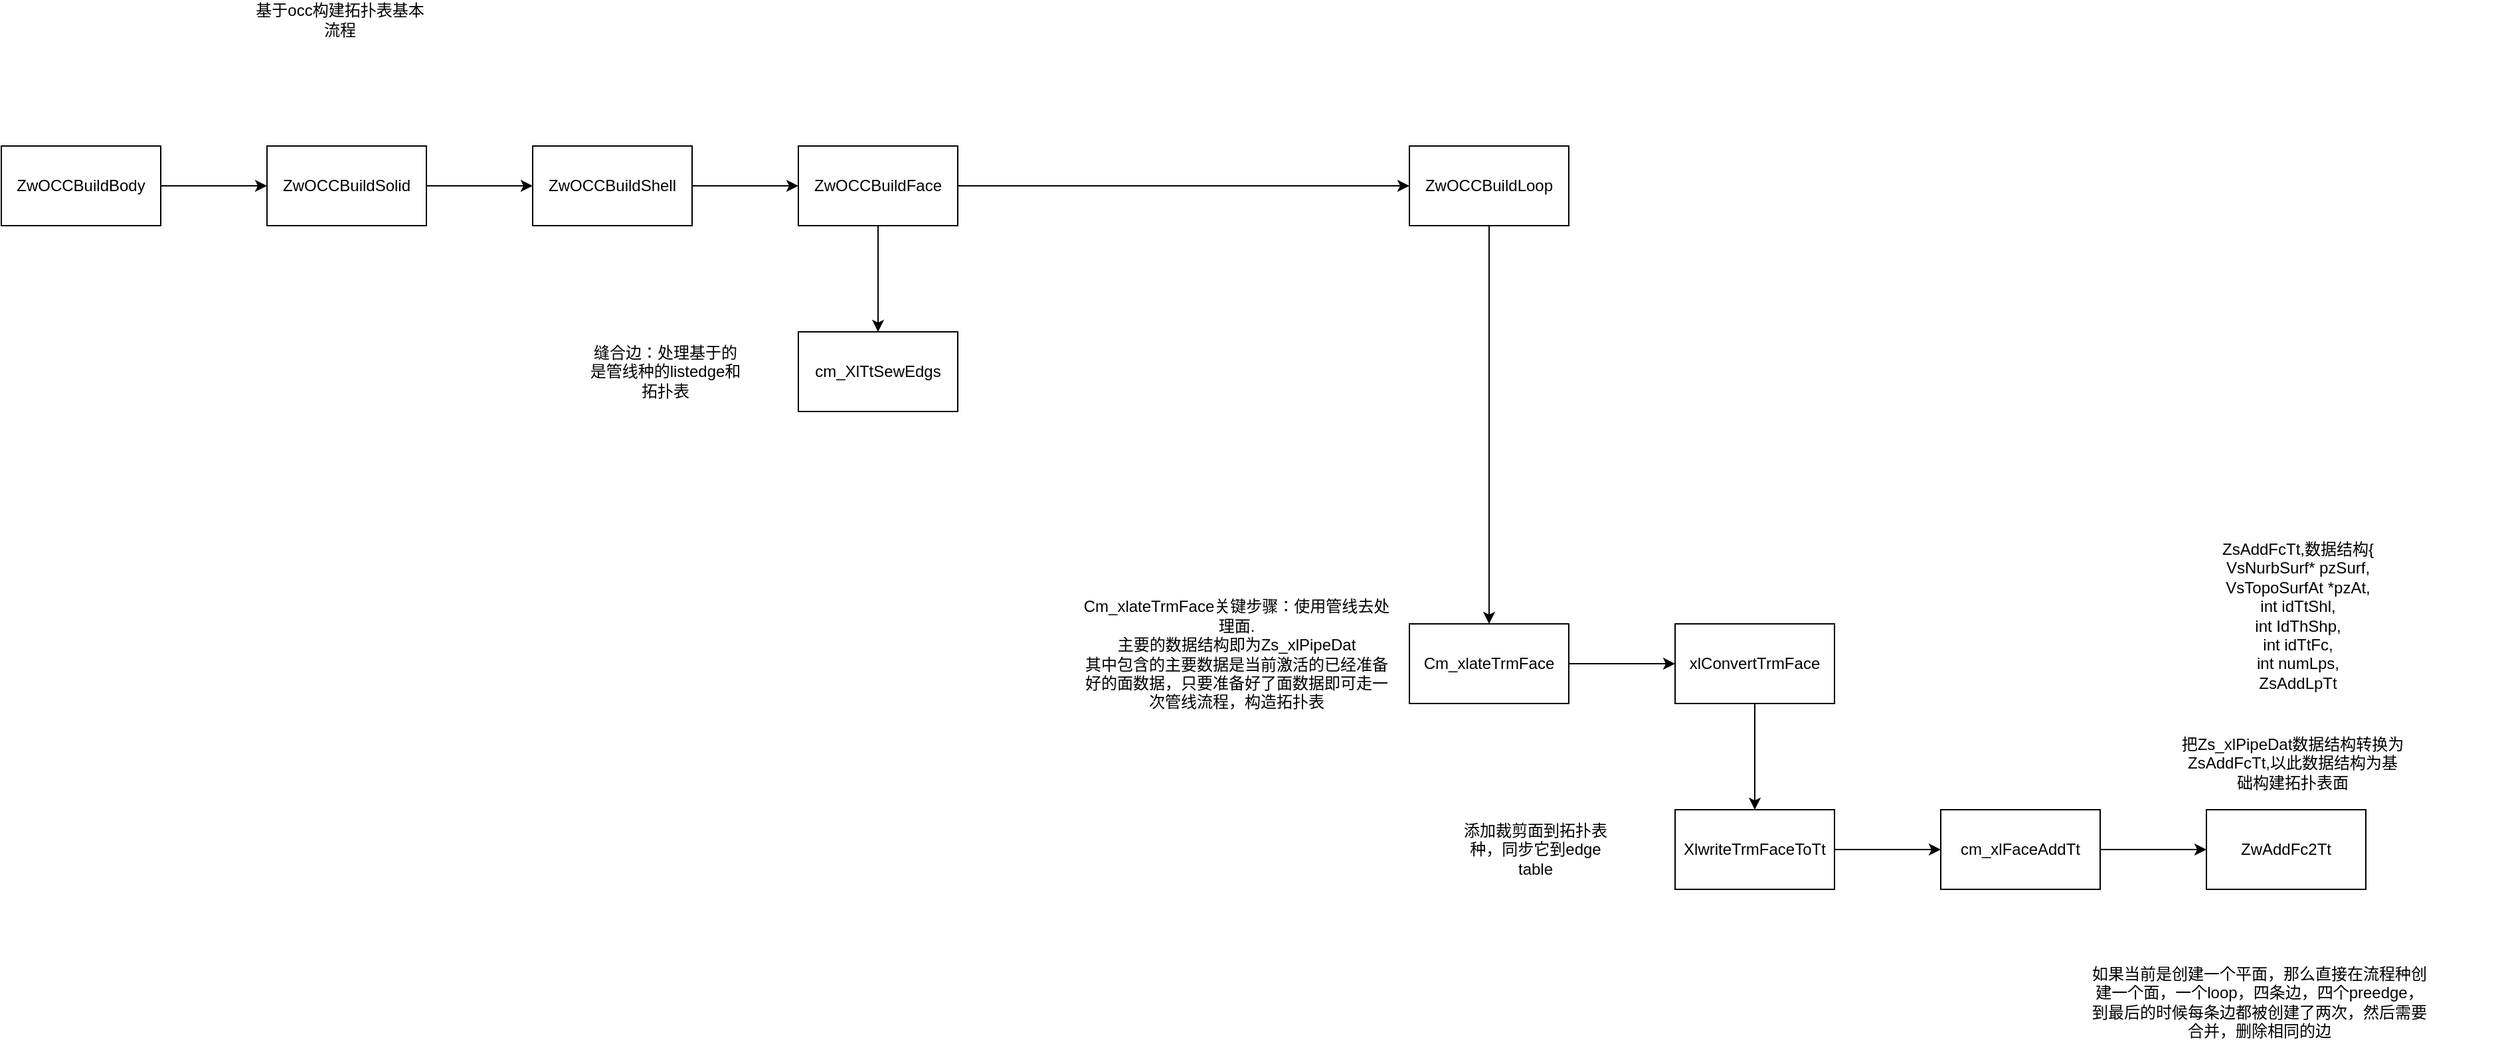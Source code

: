 <mxfile version="24.8.4">
  <diagram name="第 1 页" id="ybheiKlgZ1PPVYXB1ZRW">
    <mxGraphModel dx="1877" dy="618" grid="1" gridSize="10" guides="1" tooltips="1" connect="1" arrows="1" fold="1" page="1" pageScale="1" pageWidth="827" pageHeight="1169" math="0" shadow="0">
      <root>
        <mxCell id="0" />
        <mxCell id="1" parent="0" />
        <mxCell id="J-2XLEKzVSlw2GGMpIok-4" value="" style="edgeStyle=orthogonalEdgeStyle;rounded=0;orthogonalLoop=1;jettySize=auto;html=1;" parent="1" source="J-2XLEKzVSlw2GGMpIok-1" target="J-2XLEKzVSlw2GGMpIok-3" edge="1">
          <mxGeometry relative="1" as="geometry" />
        </mxCell>
        <mxCell id="J-2XLEKzVSlw2GGMpIok-1" value="ZwOCCBuildBody" style="rounded=0;whiteSpace=wrap;html=1;" parent="1" vertex="1">
          <mxGeometry x="-190" y="300" width="120" height="60" as="geometry" />
        </mxCell>
        <mxCell id="J-2XLEKzVSlw2GGMpIok-2" value="基于occ构建拓扑表基本流程" style="text;html=1;align=center;verticalAlign=middle;whiteSpace=wrap;rounded=0;" parent="1" vertex="1">
          <mxGeometry y="190" width="130" height="30" as="geometry" />
        </mxCell>
        <mxCell id="J-2XLEKzVSlw2GGMpIok-6" value="" style="edgeStyle=orthogonalEdgeStyle;rounded=0;orthogonalLoop=1;jettySize=auto;html=1;" parent="1" source="J-2XLEKzVSlw2GGMpIok-3" target="J-2XLEKzVSlw2GGMpIok-5" edge="1">
          <mxGeometry relative="1" as="geometry" />
        </mxCell>
        <mxCell id="J-2XLEKzVSlw2GGMpIok-3" value="ZwOCCBuildSolid" style="rounded=0;whiteSpace=wrap;html=1;" parent="1" vertex="1">
          <mxGeometry x="10" y="300" width="120" height="60" as="geometry" />
        </mxCell>
        <mxCell id="J-2XLEKzVSlw2GGMpIok-8" value="" style="edgeStyle=orthogonalEdgeStyle;rounded=0;orthogonalLoop=1;jettySize=auto;html=1;" parent="1" source="J-2XLEKzVSlw2GGMpIok-5" target="J-2XLEKzVSlw2GGMpIok-7" edge="1">
          <mxGeometry relative="1" as="geometry" />
        </mxCell>
        <mxCell id="J-2XLEKzVSlw2GGMpIok-5" value="ZwOCCBuildShell" style="rounded=0;whiteSpace=wrap;html=1;" parent="1" vertex="1">
          <mxGeometry x="210" y="300" width="120" height="60" as="geometry" />
        </mxCell>
        <mxCell id="J-2XLEKzVSlw2GGMpIok-10" value="" style="edgeStyle=orthogonalEdgeStyle;rounded=0;orthogonalLoop=1;jettySize=auto;html=1;" parent="1" source="J-2XLEKzVSlw2GGMpIok-7" target="J-2XLEKzVSlw2GGMpIok-9" edge="1">
          <mxGeometry relative="1" as="geometry" />
        </mxCell>
        <mxCell id="5p60LndkstR2eLKmkOQx-11" value="" style="edgeStyle=orthogonalEdgeStyle;rounded=0;orthogonalLoop=1;jettySize=auto;html=1;" edge="1" parent="1" source="J-2XLEKzVSlw2GGMpIok-7" target="5p60LndkstR2eLKmkOQx-10">
          <mxGeometry relative="1" as="geometry" />
        </mxCell>
        <mxCell id="J-2XLEKzVSlw2GGMpIok-7" value="ZwOCCBuildFace" style="rounded=0;whiteSpace=wrap;html=1;" parent="1" vertex="1">
          <mxGeometry x="410" y="300" width="120" height="60" as="geometry" />
        </mxCell>
        <mxCell id="J-2XLEKzVSlw2GGMpIok-12" value="" style="edgeStyle=orthogonalEdgeStyle;rounded=0;orthogonalLoop=1;jettySize=auto;html=1;" parent="1" source="J-2XLEKzVSlw2GGMpIok-9" target="J-2XLEKzVSlw2GGMpIok-11" edge="1">
          <mxGeometry relative="1" as="geometry" />
        </mxCell>
        <mxCell id="J-2XLEKzVSlw2GGMpIok-9" value="ZwOCCBuildLoop" style="rounded=0;whiteSpace=wrap;html=1;" parent="1" vertex="1">
          <mxGeometry x="870" y="300" width="120" height="60" as="geometry" />
        </mxCell>
        <mxCell id="J-2XLEKzVSlw2GGMpIok-15" value="" style="edgeStyle=orthogonalEdgeStyle;rounded=0;orthogonalLoop=1;jettySize=auto;html=1;" parent="1" source="J-2XLEKzVSlw2GGMpIok-11" target="J-2XLEKzVSlw2GGMpIok-14" edge="1">
          <mxGeometry relative="1" as="geometry" />
        </mxCell>
        <mxCell id="J-2XLEKzVSlw2GGMpIok-11" value="Cm_xlateTrmFace" style="rounded=0;whiteSpace=wrap;html=1;" parent="1" vertex="1">
          <mxGeometry x="870" y="660" width="120" height="60" as="geometry" />
        </mxCell>
        <mxCell id="J-2XLEKzVSlw2GGMpIok-13" value="Cm_xlateTrmFace关键步骤：使用管线去处理面.&lt;div&gt;主要的数据结构即为Zs_xlPipeDat&lt;/div&gt;&lt;div&gt;其中包含的主要数据是当前激活的已经准备好的面数据，只要准备好了面数据即可走一次管线流程，构造拓扑表&lt;/div&gt;" style="text;html=1;align=center;verticalAlign=middle;whiteSpace=wrap;rounded=0;" parent="1" vertex="1">
          <mxGeometry x="620" y="630" width="240" height="105" as="geometry" />
        </mxCell>
        <mxCell id="J-2XLEKzVSlw2GGMpIok-17" value="" style="edgeStyle=orthogonalEdgeStyle;rounded=0;orthogonalLoop=1;jettySize=auto;html=1;" parent="1" source="J-2XLEKzVSlw2GGMpIok-14" target="J-2XLEKzVSlw2GGMpIok-16" edge="1">
          <mxGeometry relative="1" as="geometry" />
        </mxCell>
        <mxCell id="J-2XLEKzVSlw2GGMpIok-14" value="xlConvertTrmFace" style="rounded=0;whiteSpace=wrap;html=1;" parent="1" vertex="1">
          <mxGeometry x="1070" y="660" width="120" height="60" as="geometry" />
        </mxCell>
        <mxCell id="5p60LndkstR2eLKmkOQx-4" value="" style="edgeStyle=orthogonalEdgeStyle;rounded=0;orthogonalLoop=1;jettySize=auto;html=1;" edge="1" parent="1" source="J-2XLEKzVSlw2GGMpIok-16" target="5p60LndkstR2eLKmkOQx-3">
          <mxGeometry relative="1" as="geometry" />
        </mxCell>
        <mxCell id="J-2XLEKzVSlw2GGMpIok-16" value="XlwriteTrmFaceToTt" style="rounded=0;whiteSpace=wrap;html=1;" parent="1" vertex="1">
          <mxGeometry x="1070" y="800" width="120" height="60" as="geometry" />
        </mxCell>
        <mxCell id="5p60LndkstR2eLKmkOQx-1" value="添加裁剪面到拓扑表种，同步它到edge table" style="text;html=1;align=center;verticalAlign=middle;whiteSpace=wrap;rounded=0;" vertex="1" parent="1">
          <mxGeometry x="900" y="815" width="130" height="30" as="geometry" />
        </mxCell>
        <mxCell id="5p60LndkstR2eLKmkOQx-6" value="" style="edgeStyle=orthogonalEdgeStyle;rounded=0;orthogonalLoop=1;jettySize=auto;html=1;" edge="1" parent="1" source="5p60LndkstR2eLKmkOQx-3" target="5p60LndkstR2eLKmkOQx-5">
          <mxGeometry relative="1" as="geometry" />
        </mxCell>
        <mxCell id="5p60LndkstR2eLKmkOQx-3" value="cm_xlFaceAddTt" style="rounded=0;whiteSpace=wrap;html=1;" vertex="1" parent="1">
          <mxGeometry x="1270" y="800" width="120" height="60" as="geometry" />
        </mxCell>
        <mxCell id="5p60LndkstR2eLKmkOQx-5" value="ZwAddFc2Tt" style="rounded=0;whiteSpace=wrap;html=1;" vertex="1" parent="1">
          <mxGeometry x="1470" y="800" width="120" height="60" as="geometry" />
        </mxCell>
        <mxCell id="5p60LndkstR2eLKmkOQx-7" value="把Zs_xlPipeDat数据结构转换为ZsAddFcTt,以此数据结构为基础构建拓扑表面" style="text;html=1;align=center;verticalAlign=middle;whiteSpace=wrap;rounded=0;" vertex="1" parent="1">
          <mxGeometry x="1450" y="750" width="170" height="30" as="geometry" />
        </mxCell>
        <mxCell id="5p60LndkstR2eLKmkOQx-8" value="&lt;span style=&quot;color: rgb(0, 0, 0); font-family: Helvetica; font-size: 12px; font-style: normal; font-variant-ligatures: normal; font-variant-caps: normal; font-weight: 400; letter-spacing: normal; orphans: 2; text-align: center; text-indent: 0px; text-transform: none; widows: 2; word-spacing: 0px; -webkit-text-stroke-width: 0px; white-space: normal; background-color: rgb(251, 251, 251); text-decoration-thickness: initial; text-decoration-style: initial; text-decoration-color: initial; display: inline !important; float: none;&quot;&gt;ZsAddFcTt,数据结构{&lt;/span&gt;&lt;div&gt;&lt;div style=&quot;text-align: center;&quot;&gt;VsNurbSurf* pzSurf,&lt;/div&gt;&lt;div style=&quot;text-align: center;&quot;&gt;VsTopoSurfAt *pzAt,&lt;/div&gt;&lt;div style=&quot;text-align: center;&quot;&gt;int idTtShl,&lt;/div&gt;&lt;div style=&quot;text-align: center;&quot;&gt;int IdThShp,&lt;/div&gt;&lt;div style=&quot;text-align: center;&quot;&gt;int idTtFc,&lt;/div&gt;&lt;div style=&quot;text-align: center;&quot;&gt;int numLps,&lt;/div&gt;&lt;div style=&quot;text-align: center;&quot;&gt;ZsAddLpTt&lt;/div&gt;&lt;div style=&quot;text-align: center;&quot;&gt;&lt;br&gt;&lt;/div&gt;&lt;div&gt;&lt;div style=&quot;text-align: center;&quot;&gt;&lt;br&gt;&lt;/div&gt;&lt;div&gt;&lt;span style=&quot;color: rgb(0, 0, 0); font-family: Helvetica; font-size: 12px; font-style: normal; font-variant-ligatures: normal; font-variant-caps: normal; font-weight: 400; letter-spacing: normal; orphans: 2; text-align: center; text-indent: 0px; text-transform: none; widows: 2; word-spacing: 0px; -webkit-text-stroke-width: 0px; white-space: normal; background-color: rgb(251, 251, 251); text-decoration-thickness: initial; text-decoration-style: initial; text-decoration-color: initial; display: inline !important; float: none;&quot;&gt;&lt;br&gt;&lt;/span&gt;&lt;/div&gt;&lt;/div&gt;&lt;/div&gt;" style="text;whiteSpace=wrap;html=1;" vertex="1" parent="1">
          <mxGeometry x="1480" y="590" width="210" height="130" as="geometry" />
        </mxCell>
        <mxCell id="5p60LndkstR2eLKmkOQx-9" value="如果当前是创建一个平面，那么直接在流程种创建一个面，一个loop，四条边，四个preedge，到最后的时候每条边都被创建了两次，然后需要合并，删除相同的边" style="text;html=1;align=center;verticalAlign=middle;whiteSpace=wrap;rounded=0;" vertex="1" parent="1">
          <mxGeometry x="1380" y="930" width="260" height="30" as="geometry" />
        </mxCell>
        <mxCell id="5p60LndkstR2eLKmkOQx-10" value="cm_XlTtSewEdgs" style="rounded=0;whiteSpace=wrap;html=1;" vertex="1" parent="1">
          <mxGeometry x="410" y="440" width="120" height="60" as="geometry" />
        </mxCell>
        <mxCell id="5p60LndkstR2eLKmkOQx-12" value="缝合边：处理基于的是管线种的listedge和拓扑表" style="text;html=1;align=center;verticalAlign=middle;whiteSpace=wrap;rounded=0;" vertex="1" parent="1">
          <mxGeometry x="250" y="455" width="120" height="30" as="geometry" />
        </mxCell>
      </root>
    </mxGraphModel>
  </diagram>
</mxfile>
